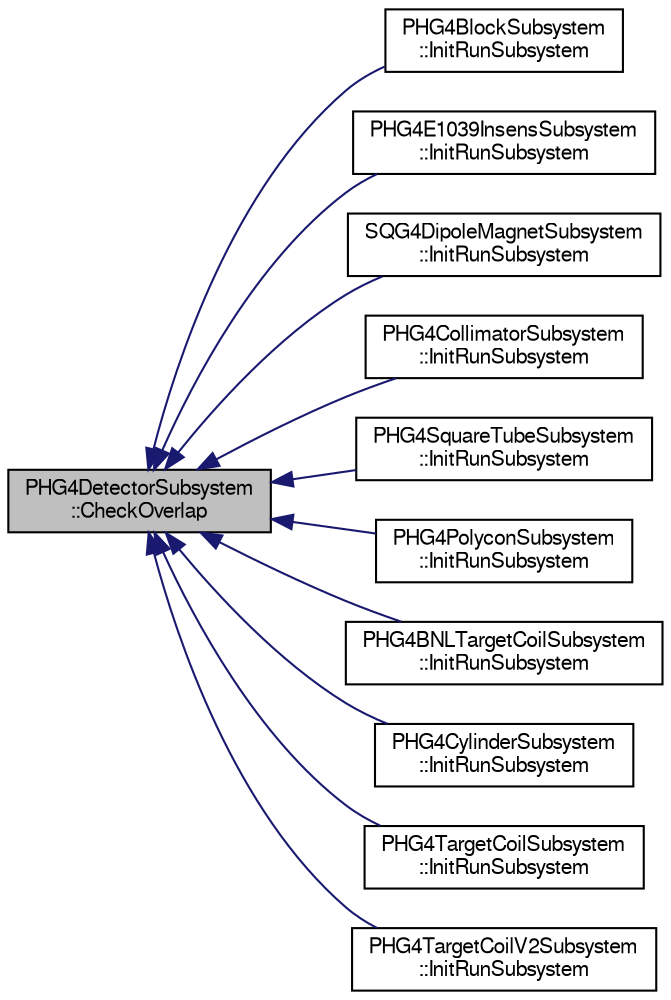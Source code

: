 digraph "PHG4DetectorSubsystem::CheckOverlap"
{
  bgcolor="transparent";
  edge [fontname="FreeSans",fontsize="10",labelfontname="FreeSans",labelfontsize="10"];
  node [fontname="FreeSans",fontsize="10",shape=record];
  rankdir="LR";
  Node1 [label="PHG4DetectorSubsystem\l::CheckOverlap",height=0.2,width=0.4,color="black", fillcolor="grey75", style="filled" fontcolor="black"];
  Node1 -> Node2 [dir="back",color="midnightblue",fontsize="10",style="solid",fontname="FreeSans"];
  Node2 [label="PHG4BlockSubsystem\l::InitRunSubsystem",height=0.2,width=0.4,color="black",URL="$df/d14/classPHG4BlockSubsystem.html#ac0d173351f388609274a5105753746c3",tooltip="InitRunSubsystem. "];
  Node1 -> Node3 [dir="back",color="midnightblue",fontsize="10",style="solid",fontname="FreeSans"];
  Node3 [label="PHG4E1039InsensSubsystem\l::InitRunSubsystem",height=0.2,width=0.4,color="black",URL="$d9/d43/classPHG4E1039InsensSubsystem.html#a5b33838350511d45e3d69556ae38d3c4",tooltip="InitRunSubsystem. "];
  Node1 -> Node4 [dir="back",color="midnightblue",fontsize="10",style="solid",fontname="FreeSans"];
  Node4 [label="SQG4DipoleMagnetSubsystem\l::InitRunSubsystem",height=0.2,width=0.4,color="black",URL="$dc/d3f/classSQG4DipoleMagnetSubsystem.html#ad00f117a06a70051c1fa87e9f45661f4",tooltip="InitRunSubsystem. "];
  Node1 -> Node5 [dir="back",color="midnightblue",fontsize="10",style="solid",fontname="FreeSans"];
  Node5 [label="PHG4CollimatorSubsystem\l::InitRunSubsystem",height=0.2,width=0.4,color="black",URL="$de/d78/classPHG4CollimatorSubsystem.html#a92f9e8f0d2891f34d9a638a76577a6b2",tooltip="InitRunSubsystem. "];
  Node1 -> Node6 [dir="back",color="midnightblue",fontsize="10",style="solid",fontname="FreeSans"];
  Node6 [label="PHG4SquareTubeSubsystem\l::InitRunSubsystem",height=0.2,width=0.4,color="black",URL="$d4/d2d/classPHG4SquareTubeSubsystem.html#a5b92b85e8435b833679496938bc6c4d8",tooltip="InitRunSubsystem. "];
  Node1 -> Node7 [dir="back",color="midnightblue",fontsize="10",style="solid",fontname="FreeSans"];
  Node7 [label="PHG4PolyconSubsystem\l::InitRunSubsystem",height=0.2,width=0.4,color="black",URL="$d6/d12/classPHG4PolyconSubsystem.html#aaeebd3d4f0dc15785098c0dcb44b6740",tooltip="init runwise stuff "];
  Node1 -> Node8 [dir="back",color="midnightblue",fontsize="10",style="solid",fontname="FreeSans"];
  Node8 [label="PHG4BNLTargetCoilSubsystem\l::InitRunSubsystem",height=0.2,width=0.4,color="black",URL="$d9/df7/classPHG4BNLTargetCoilSubsystem.html#a51eacfee4ecd504d8a424baa292de510",tooltip="init runwise stuff "];
  Node1 -> Node9 [dir="back",color="midnightblue",fontsize="10",style="solid",fontname="FreeSans"];
  Node9 [label="PHG4CylinderSubsystem\l::InitRunSubsystem",height=0.2,width=0.4,color="black",URL="$db/dc5/classPHG4CylinderSubsystem.html#a034cd0c643ec03070dcaf5f3bae175e0",tooltip="init runwise stuff "];
  Node1 -> Node10 [dir="back",color="midnightblue",fontsize="10",style="solid",fontname="FreeSans"];
  Node10 [label="PHG4TargetCoilSubsystem\l::InitRunSubsystem",height=0.2,width=0.4,color="black",URL="$d8/d86/classPHG4TargetCoilSubsystem.html#ab2523afc854bd0070f5de6bd2448664e",tooltip="init runwise stuff "];
  Node1 -> Node11 [dir="back",color="midnightblue",fontsize="10",style="solid",fontname="FreeSans"];
  Node11 [label="PHG4TargetCoilV2Subsystem\l::InitRunSubsystem",height=0.2,width=0.4,color="black",URL="$db/ddf/classPHG4TargetCoilV2Subsystem.html#a90105993fc507bc86e1605a1ea0f5b28",tooltip="init runwise stuff "];
}
